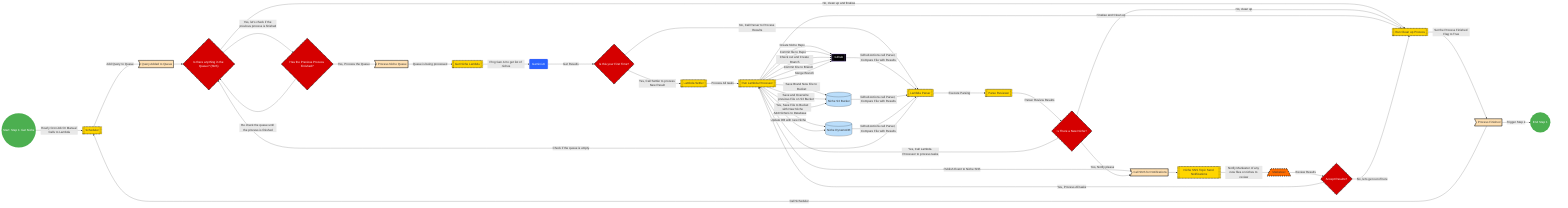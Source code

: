 %%{init: {'securityLevel': 'loose'}}%%
flowchart LR
    %% External ID: get-niches-process-flow-id-1
    Start(("Start: Step 1: Get Niche"))  -- Hourly CronJob Or Manual Calls to Lambda --> B[["Scheduler"]]
    B -- Add Query to Queue --> V>"Query Added to Queue"]
    V --> C{"Is there anything in the Queue? (SNS)"}
    C -- No, clean up and finalise --> U
    C -- Yes, let's check if the previous process is finished --> W{Has the Previous Process Finished?}
    W -- Yes, Process the Queue --> D>"Process Niche Queue"]
    W -- Re check the queue until the process is finished --> C
    D -- Queue is being processed --> X[["Get Niche Lambda"]]
    X -- Ping Gen AI to get list of niches --> E("Gemini AI")
    E -- Get Results --> F{"Is this your First Time?"}
    %% this case is unlikely to happen
    F -- Yes, Call Settler to process New Result --> Q[["Lambda Settler"]]
    Q -- Process All tasks --> Z[["Run Lambda Processor"]]
    %%TASKS: Save File to S3, Create Repo, Commit File to Repo, Publish Notification
    Z -- Save Brand New File to Bucket --> H[("Niche S3 Bucket")]
    Z -- Create Niche Repo --> I[["Github"]]
    Z -- Commit file to Repo --> I
    Z -- Add Niche/s to Database --> K[("Niche DynamoDB")]
    Z -- Publish Event to Niche SNS --> R>"Call SNS for Notifications"]
    T -- Notify Markeeter of any new files or niches to review --> L[/"Marketeer"\]
    %% This is the path that will happen every day
    F -- No, Call Parser to Process Results --> N[["Lambda Parser"]]
    %%H -- Get File from S3 --> N
    N -- Execute Parsing --> AA[["Parse Reviewer"]]
    AA -- Parser Review Results --> O{"Is There a New Niche?"}
    O -- Yes, Notify please --> R
    O -- Yes, Call Lambda Processor to process tasks --> Z
    %%TASKS: (Parsing Results): Check out new branch, Save the new file, Commit file
    Z -- Check out and Create Branch --> I
    Z -- Save and Overwrite previous File on S3 Bucket --> H
    Z -- Commit File to Branch --> I
    O -- No, clean up --> U[["Run Clean up Process"]]
    R --> T[["Niche SNS Topic Send Notifications"]]
    L -- Review Results --> S{"Accept Results?"}
    S -- Yes, Process All tasks --> Z
    %%TASKS: (After Review): Merge Branch, Save File to Bucket updated after review, Update DB, Clean up
    Z -- Merge Branch --> I
    Z -- Yes, Save File to Bucket with New Niche --> H
    Z -- Update DB with new Niche --> K
    Z -- Finalise and Clean up --> U
    S -- No, let's get out of here --> U
    I & H & K-- Github Actions call Parser, Compare File with Results --> N
    N -- Check if the queue is empty --> C
    U -- Set the Process Finished Flag to True --> Y>"Process Finished"]
    Y -- Call Scheduler --> B
    Y -- Trigger Step 2 --> End((("End Step 1")))
    %%subgraph Step 2
    %%End-->StartA(("Start Step 2: Get Affiliate Program"))
    %%end
    classDef processStyle stroke-width:2px,stroke-dasharray: 2,stroke:#000000,fill:#FFD600;
    class T,U,N,Q,B,X,Z,AA processStyle;
    classDef startEndStyle stroke:none,fill:#4CAF50,color:#FFFFFF,stroke-width:4px,stroke-dasharray: 0;
    class Start,End,StartA startEndStyle;
    classDef labelStyle fill:#FFE0B2,stroke:#000000
    class R,V,Y,D labelStyle
    classDef decisionStyle color:#FFFFFF,fill:#D50000,stroke-width:4px,stroke-dasharray: 5,stroke:#000000
    class F,C,M,O,W,S decisionStyle
    classDef dbStyle stroke:#000000,fill:#BBDEFB
    class K,H dbStyle
    style E fill:#2962FF,color:#FFFFFF
    style I stroke-width:1px,stroke-dasharray: 0,fill:#000000,color:#FFFFFF
    style L stroke-width:4px,stroke-dasharray: 5,stroke:#000000,fill:#FF6D00